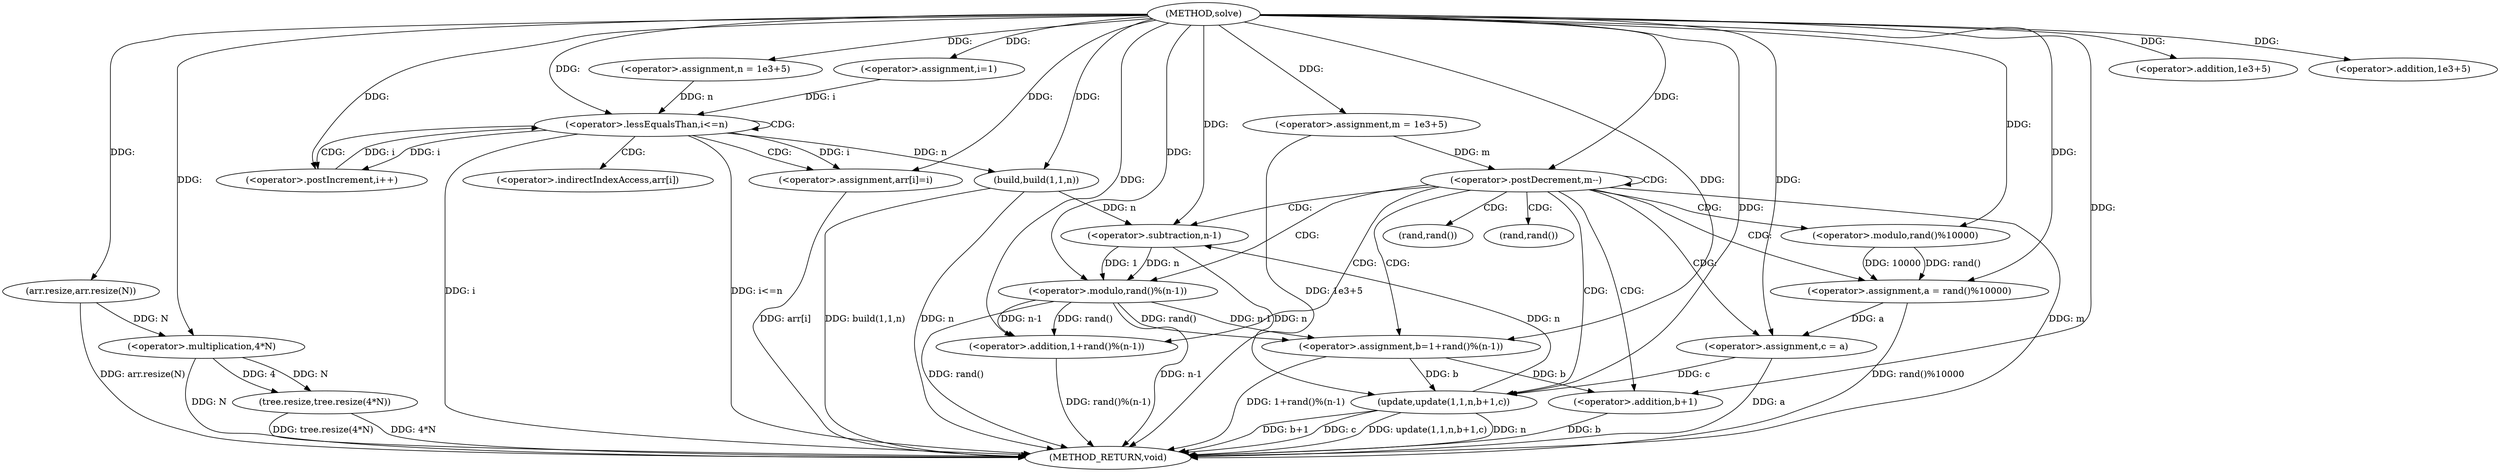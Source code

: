 digraph "solve" {  
"1001643" [label = "(METHOD,solve)" ]
"1001714" [label = "(METHOD_RETURN,void)" ]
"1001646" [label = "(<operator>.assignment,n = 1e3+5)" ]
"1001651" [label = "(arr.resize,arr.resize(N))" ]
"1001654" [label = "(<operator>.assignment,m = 1e3+5)" ]
"1001659" [label = "(tree.resize,tree.resize(4*N))" ]
"1001678" [label = "(build,build(1,1,n))" ]
"1001665" [label = "(<operator>.assignment,i=1)" ]
"1001668" [label = "(<operator>.lessEqualsThan,i<=n)" ]
"1001671" [label = "(<operator>.postIncrement,i++)" ]
"1001673" [label = "(<operator>.assignment,arr[i]=i)" ]
"1001683" [label = "(<operator>.postDecrement,m--)" ]
"1001648" [label = "(<operator>.addition,1e3+5)" ]
"1001656" [label = "(<operator>.addition,1e3+5)" ]
"1001660" [label = "(<operator>.multiplication,4*N)" ]
"1001687" [label = "(<operator>.assignment,a = rand()%10000)" ]
"1001693" [label = "(<operator>.assignment,b=1+rand()%(n-1))" ]
"1001703" [label = "(<operator>.assignment,c = a)" ]
"1001706" [label = "(update,update(1,1,n,b+1,c))" ]
"1001689" [label = "(<operator>.modulo,rand()%10000)" ]
"1001695" [label = "(<operator>.addition,1+rand()%(n-1))" ]
"1001710" [label = "(<operator>.addition,b+1)" ]
"1001697" [label = "(<operator>.modulo,rand()%(n-1))" ]
"1001699" [label = "(<operator>.subtraction,n-1)" ]
"1001674" [label = "(<operator>.indirectIndexAccess,arr[i])" ]
"1001690" [label = "(rand,rand())" ]
"1001698" [label = "(rand,rand())" ]
  "1001651" -> "1001714"  [ label = "DDG: arr.resize(N)"] 
  "1001654" -> "1001714"  [ label = "DDG: 1e3+5"] 
  "1001660" -> "1001714"  [ label = "DDG: N"] 
  "1001659" -> "1001714"  [ label = "DDG: 4*N"] 
  "1001659" -> "1001714"  [ label = "DDG: tree.resize(4*N)"] 
  "1001668" -> "1001714"  [ label = "DDG: i"] 
  "1001668" -> "1001714"  [ label = "DDG: i<=n"] 
  "1001678" -> "1001714"  [ label = "DDG: n"] 
  "1001678" -> "1001714"  [ label = "DDG: build(1,1,n)"] 
  "1001683" -> "1001714"  [ label = "DDG: m"] 
  "1001687" -> "1001714"  [ label = "DDG: rand()%10000"] 
  "1001697" -> "1001714"  [ label = "DDG: rand()"] 
  "1001697" -> "1001714"  [ label = "DDG: n-1"] 
  "1001695" -> "1001714"  [ label = "DDG: rand()%(n-1)"] 
  "1001693" -> "1001714"  [ label = "DDG: 1+rand()%(n-1)"] 
  "1001703" -> "1001714"  [ label = "DDG: a"] 
  "1001706" -> "1001714"  [ label = "DDG: n"] 
  "1001710" -> "1001714"  [ label = "DDG: b"] 
  "1001706" -> "1001714"  [ label = "DDG: b+1"] 
  "1001706" -> "1001714"  [ label = "DDG: c"] 
  "1001706" -> "1001714"  [ label = "DDG: update(1,1,n,b+1,c)"] 
  "1001673" -> "1001714"  [ label = "DDG: arr[i]"] 
  "1001643" -> "1001646"  [ label = "DDG: "] 
  "1001643" -> "1001654"  [ label = "DDG: "] 
  "1001643" -> "1001651"  [ label = "DDG: "] 
  "1001660" -> "1001659"  [ label = "DDG: 4"] 
  "1001660" -> "1001659"  [ label = "DDG: N"] 
  "1001643" -> "1001665"  [ label = "DDG: "] 
  "1001668" -> "1001673"  [ label = "DDG: i"] 
  "1001643" -> "1001673"  [ label = "DDG: "] 
  "1001643" -> "1001678"  [ label = "DDG: "] 
  "1001668" -> "1001678"  [ label = "DDG: n"] 
  "1001643" -> "1001648"  [ label = "DDG: "] 
  "1001643" -> "1001656"  [ label = "DDG: "] 
  "1001643" -> "1001660"  [ label = "DDG: "] 
  "1001651" -> "1001660"  [ label = "DDG: N"] 
  "1001665" -> "1001668"  [ label = "DDG: i"] 
  "1001671" -> "1001668"  [ label = "DDG: i"] 
  "1001643" -> "1001668"  [ label = "DDG: "] 
  "1001646" -> "1001668"  [ label = "DDG: n"] 
  "1001643" -> "1001671"  [ label = "DDG: "] 
  "1001668" -> "1001671"  [ label = "DDG: i"] 
  "1001654" -> "1001683"  [ label = "DDG: m"] 
  "1001643" -> "1001683"  [ label = "DDG: "] 
  "1001689" -> "1001687"  [ label = "DDG: rand()"] 
  "1001689" -> "1001687"  [ label = "DDG: 10000"] 
  "1001643" -> "1001693"  [ label = "DDG: "] 
  "1001697" -> "1001693"  [ label = "DDG: n-1"] 
  "1001697" -> "1001693"  [ label = "DDG: rand()"] 
  "1001687" -> "1001703"  [ label = "DDG: a"] 
  "1001643" -> "1001703"  [ label = "DDG: "] 
  "1001643" -> "1001687"  [ label = "DDG: "] 
  "1001643" -> "1001706"  [ label = "DDG: "] 
  "1001699" -> "1001706"  [ label = "DDG: n"] 
  "1001703" -> "1001706"  [ label = "DDG: c"] 
  "1001693" -> "1001706"  [ label = "DDG: b"] 
  "1001643" -> "1001689"  [ label = "DDG: "] 
  "1001643" -> "1001695"  [ label = "DDG: "] 
  "1001697" -> "1001695"  [ label = "DDG: n-1"] 
  "1001697" -> "1001695"  [ label = "DDG: rand()"] 
  "1001693" -> "1001710"  [ label = "DDG: b"] 
  "1001643" -> "1001710"  [ label = "DDG: "] 
  "1001643" -> "1001697"  [ label = "DDG: "] 
  "1001699" -> "1001697"  [ label = "DDG: n"] 
  "1001699" -> "1001697"  [ label = "DDG: 1"] 
  "1001678" -> "1001699"  [ label = "DDG: n"] 
  "1001706" -> "1001699"  [ label = "DDG: n"] 
  "1001643" -> "1001699"  [ label = "DDG: "] 
  "1001668" -> "1001671"  [ label = "CDG: "] 
  "1001668" -> "1001673"  [ label = "CDG: "] 
  "1001668" -> "1001674"  [ label = "CDG: "] 
  "1001668" -> "1001668"  [ label = "CDG: "] 
  "1001683" -> "1001695"  [ label = "CDG: "] 
  "1001683" -> "1001687"  [ label = "CDG: "] 
  "1001683" -> "1001698"  [ label = "CDG: "] 
  "1001683" -> "1001683"  [ label = "CDG: "] 
  "1001683" -> "1001690"  [ label = "CDG: "] 
  "1001683" -> "1001699"  [ label = "CDG: "] 
  "1001683" -> "1001693"  [ label = "CDG: "] 
  "1001683" -> "1001689"  [ label = "CDG: "] 
  "1001683" -> "1001703"  [ label = "CDG: "] 
  "1001683" -> "1001697"  [ label = "CDG: "] 
  "1001683" -> "1001706"  [ label = "CDG: "] 
  "1001683" -> "1001710"  [ label = "CDG: "] 
}
